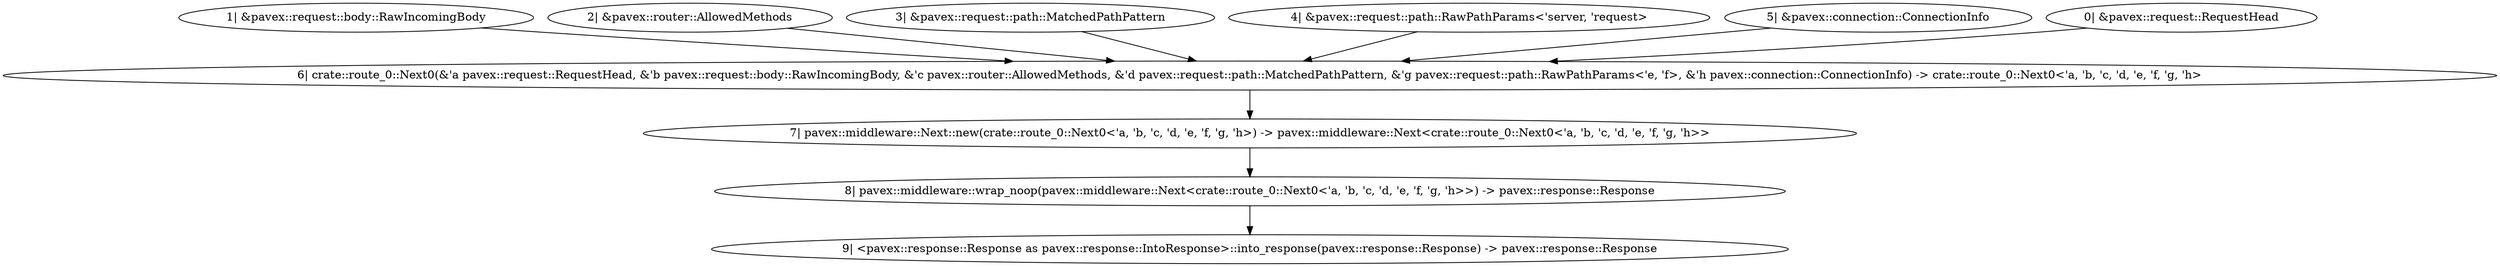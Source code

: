digraph "* * - 0" {
    0 [ label = "8| pavex::middleware::wrap_noop(pavex::middleware::Next<crate::route_0::Next0<'a, 'b, 'c, 'd, 'e, 'f, 'g, 'h>>) -> pavex::response::Response"]
    1 [ label = "7| pavex::middleware::Next::new(crate::route_0::Next0<'a, 'b, 'c, 'd, 'e, 'f, 'g, 'h>) -> pavex::middleware::Next<crate::route_0::Next0<'a, 'b, 'c, 'd, 'e, 'f, 'g, 'h>>"]
    2 [ label = "6| crate::route_0::Next0(&'a pavex::request::RequestHead, &'b pavex::request::body::RawIncomingBody, &'c pavex::router::AllowedMethods, &'d pavex::request::path::MatchedPathPattern, &'g pavex::request::path::RawPathParams<'e, 'f>, &'h pavex::connection::ConnectionInfo) -> crate::route_0::Next0<'a, 'b, 'c, 'd, 'e, 'f, 'g, 'h>"]
    3 [ label = "1| &pavex::request::body::RawIncomingBody"]
    4 [ label = "2| &pavex::router::AllowedMethods"]
    5 [ label = "3| &pavex::request::path::MatchedPathPattern"]
    6 [ label = "4| &pavex::request::path::RawPathParams<'server, 'request>"]
    7 [ label = "5| &pavex::connection::ConnectionInfo"]
    9 [ label = "9| <pavex::response::Response as pavex::response::IntoResponse>::into_response(pavex::response::Response) -> pavex::response::Response"]
    10 [ label = "0| &pavex::request::RequestHead"]
    1 -> 0 [ ]
    2 -> 1 [ ]
    7 -> 2 [ ]
    6 -> 2 [ ]
    5 -> 2 [ ]
    4 -> 2 [ ]
    3 -> 2 [ ]
    0 -> 9 [ ]
    10 -> 2 [ ]
}

digraph "* * - 1" {
    0 [ label = "6| app_9d4349b6::handler(&pavex::connection::ConnectionInfo, &pavex::request::RequestHead, &pavex::request::body::RawIncomingBody, &pavex::router::AllowedMethods, &pavex::request::path::MatchedPathPattern, &pavex::request::path::RawPathParams<'_, '_>) -> pavex::response::Response"]
    1 [ label = "1| &pavex::request::RequestHead"]
    2 [ label = "2| &pavex::request::body::RawIncomingBody"]
    3 [ label = "3| &pavex::router::AllowedMethods"]
    4 [ label = "4| &pavex::request::path::MatchedPathPattern"]
    5 [ label = "5| &pavex::request::path::RawPathParams<'server, 'request>"]
    7 [ label = "7| <pavex::response::Response as pavex::response::IntoResponse>::into_response(pavex::response::Response) -> pavex::response::Response"]
    8 [ label = "0| &pavex::connection::ConnectionInfo"]
    5 -> 0 [ ]
    4 -> 0 [ ]
    3 -> 0 [ ]
    2 -> 0 [ ]
    1 -> 0 [ ]
    0 -> 7 [ ]
    8 -> 0 [ ]
}

digraph "* /nested{*catch_all} - 0" {
    0 [ label = "8| pavex::middleware::wrap_noop(pavex::middleware::Next<crate::route_1::Next0<'a, 'b, 'c, 'd, 'e, 'f, 'g, 'h>>) -> pavex::response::Response"]
    1 [ label = "7| pavex::middleware::Next::new(crate::route_1::Next0<'a, 'b, 'c, 'd, 'e, 'f, 'g, 'h>) -> pavex::middleware::Next<crate::route_1::Next0<'a, 'b, 'c, 'd, 'e, 'f, 'g, 'h>>"]
    2 [ label = "6| crate::route_1::Next0(&'a pavex::request::RequestHead, &'b pavex::request::body::RawIncomingBody, &'c pavex::router::AllowedMethods, &'d pavex::request::path::MatchedPathPattern, &'g pavex::request::path::RawPathParams<'e, 'f>, &'h pavex::connection::ConnectionInfo) -> crate::route_1::Next0<'a, 'b, 'c, 'd, 'e, 'f, 'g, 'h>"]
    3 [ label = "1| &pavex::request::body::RawIncomingBody"]
    4 [ label = "2| &pavex::router::AllowedMethods"]
    5 [ label = "3| &pavex::request::path::MatchedPathPattern"]
    6 [ label = "4| &pavex::request::path::RawPathParams<'server, 'request>"]
    7 [ label = "5| &pavex::connection::ConnectionInfo"]
    9 [ label = "9| <pavex::response::Response as pavex::response::IntoResponse>::into_response(pavex::response::Response) -> pavex::response::Response"]
    10 [ label = "0| &pavex::request::RequestHead"]
    1 -> 0 [ ]
    2 -> 1 [ ]
    7 -> 2 [ ]
    6 -> 2 [ ]
    5 -> 2 [ ]
    4 -> 2 [ ]
    3 -> 2 [ ]
    0 -> 9 [ ]
    10 -> 2 [ ]
}

digraph "* /nested{*catch_all} - 1" {
    0 [ label = "6| app_9d4349b6::handler(&pavex::connection::ConnectionInfo, &pavex::request::RequestHead, &pavex::request::body::RawIncomingBody, &pavex::router::AllowedMethods, &pavex::request::path::MatchedPathPattern, &pavex::request::path::RawPathParams<'_, '_>) -> pavex::response::Response"]
    1 [ label = "1| &pavex::request::RequestHead"]
    2 [ label = "2| &pavex::request::body::RawIncomingBody"]
    3 [ label = "3| &pavex::router::AllowedMethods"]
    4 [ label = "4| &pavex::request::path::MatchedPathPattern"]
    5 [ label = "5| &pavex::request::path::RawPathParams<'server, 'request>"]
    7 [ label = "7| <pavex::response::Response as pavex::response::IntoResponse>::into_response(pavex::response::Response) -> pavex::response::Response"]
    8 [ label = "0| &pavex::connection::ConnectionInfo"]
    5 -> 0 [ ]
    4 -> 0 [ ]
    3 -> 0 [ ]
    2 -> 0 [ ]
    1 -> 0 [ ]
    0 -> 7 [ ]
    8 -> 0 [ ]
}

digraph app_state {
    0 [ label = "0| crate::ApplicationState() -> crate::ApplicationState"]
}
